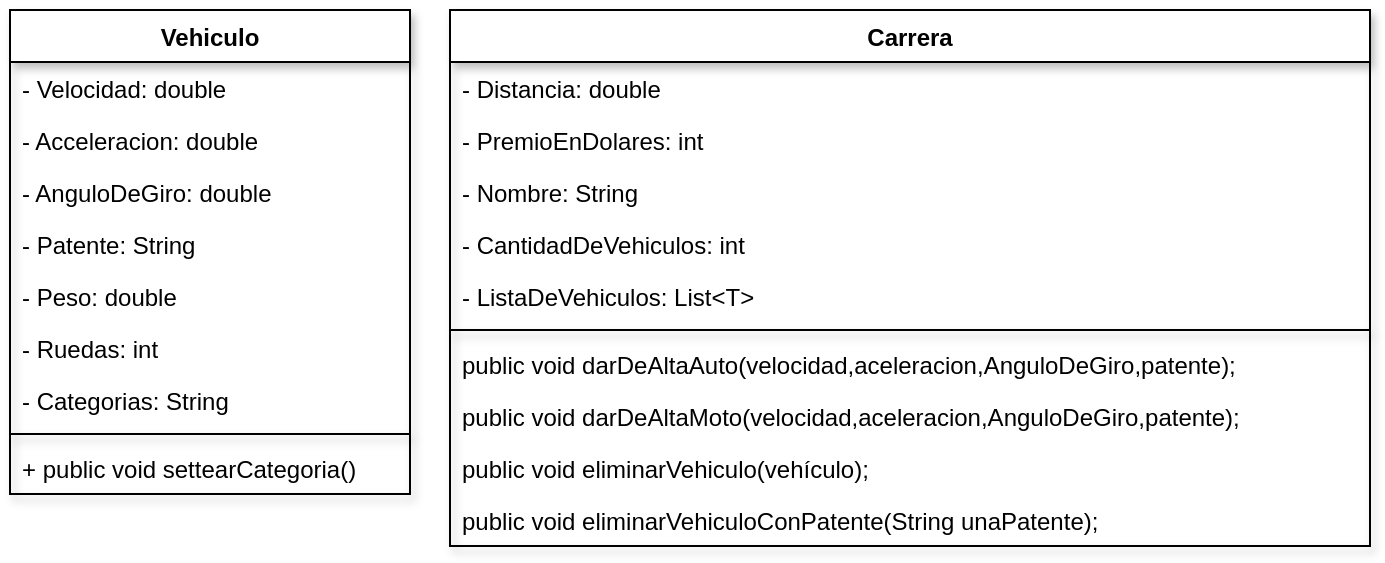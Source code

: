 <mxfile>
    <diagram id="5QzZOe1PZpiifrsRzWSF" name="Page-1">
        <mxGraphModel dx="931" dy="586" grid="1" gridSize="10" guides="1" tooltips="1" connect="1" arrows="1" fold="1" page="1" pageScale="1" pageWidth="827" pageHeight="1169" math="0" shadow="0">
            <root>
                <mxCell id="0"/>
                <mxCell id="1" parent="0"/>
                <mxCell id="19" value="Vehiculo" style="swimlane;fontStyle=1;align=center;verticalAlign=top;childLayout=stackLayout;horizontal=1;startSize=26;horizontalStack=0;resizeParent=1;resizeParentMax=0;resizeLast=0;collapsible=1;marginBottom=0;shadow=1;" vertex="1" parent="1">
                    <mxGeometry x="260" y="130" width="200" height="242" as="geometry"/>
                </mxCell>
                <mxCell id="20" value="- Velocidad: double" style="text;strokeColor=none;fillColor=none;align=left;verticalAlign=top;spacingLeft=4;spacingRight=4;overflow=hidden;rotatable=0;points=[[0,0.5],[1,0.5]];portConstraint=eastwest;shadow=1;" vertex="1" parent="19">
                    <mxGeometry y="26" width="200" height="26" as="geometry"/>
                </mxCell>
                <mxCell id="29" value="- Acceleracion: double" style="text;strokeColor=none;fillColor=none;align=left;verticalAlign=top;spacingLeft=4;spacingRight=4;overflow=hidden;rotatable=0;points=[[0,0.5],[1,0.5]];portConstraint=eastwest;shadow=1;" vertex="1" parent="19">
                    <mxGeometry y="52" width="200" height="26" as="geometry"/>
                </mxCell>
                <mxCell id="28" value="- AnguloDeGiro: double" style="text;strokeColor=none;fillColor=none;align=left;verticalAlign=top;spacingLeft=4;spacingRight=4;overflow=hidden;rotatable=0;points=[[0,0.5],[1,0.5]];portConstraint=eastwest;shadow=1;" vertex="1" parent="19">
                    <mxGeometry y="78" width="200" height="26" as="geometry"/>
                </mxCell>
                <mxCell id="27" value="- Patente: String" style="text;strokeColor=none;fillColor=none;align=left;verticalAlign=top;spacingLeft=4;spacingRight=4;overflow=hidden;rotatable=0;points=[[0,0.5],[1,0.5]];portConstraint=eastwest;shadow=1;" vertex="1" parent="19">
                    <mxGeometry y="104" width="200" height="26" as="geometry"/>
                </mxCell>
                <mxCell id="26" value="- Peso: double" style="text;strokeColor=none;fillColor=none;align=left;verticalAlign=top;spacingLeft=4;spacingRight=4;overflow=hidden;rotatable=0;points=[[0,0.5],[1,0.5]];portConstraint=eastwest;shadow=1;" vertex="1" parent="19">
                    <mxGeometry y="130" width="200" height="26" as="geometry"/>
                </mxCell>
                <mxCell id="25" value="- Ruedas: int" style="text;strokeColor=none;fillColor=none;align=left;verticalAlign=top;spacingLeft=4;spacingRight=4;overflow=hidden;rotatable=0;points=[[0,0.5],[1,0.5]];portConstraint=eastwest;shadow=1;" vertex="1" parent="19">
                    <mxGeometry y="156" width="200" height="26" as="geometry"/>
                </mxCell>
                <mxCell id="24" value="- Categorias: String" style="text;strokeColor=none;fillColor=none;align=left;verticalAlign=top;spacingLeft=4;spacingRight=4;overflow=hidden;rotatable=0;points=[[0,0.5],[1,0.5]];portConstraint=eastwest;shadow=1;" vertex="1" parent="19">
                    <mxGeometry y="182" width="200" height="26" as="geometry"/>
                </mxCell>
                <mxCell id="21" value="" style="line;strokeWidth=1;fillColor=none;align=left;verticalAlign=middle;spacingTop=-1;spacingLeft=3;spacingRight=3;rotatable=0;labelPosition=right;points=[];portConstraint=eastwest;strokeColor=inherit;shadow=1;" vertex="1" parent="19">
                    <mxGeometry y="208" width="200" height="8" as="geometry"/>
                </mxCell>
                <mxCell id="31" value="+ public void settearCategoria()" style="text;strokeColor=none;fillColor=none;align=left;verticalAlign=top;spacingLeft=4;spacingRight=4;overflow=hidden;rotatable=0;points=[[0,0.5],[1,0.5]];portConstraint=eastwest;shadow=1;" vertex="1" parent="19">
                    <mxGeometry y="216" width="200" height="26" as="geometry"/>
                </mxCell>
                <mxCell id="32" value="Carrera" style="swimlane;fontStyle=1;align=center;verticalAlign=top;childLayout=stackLayout;horizontal=1;startSize=26;horizontalStack=0;resizeParent=1;resizeParentMax=0;resizeLast=0;collapsible=1;marginBottom=0;shadow=1;" vertex="1" parent="1">
                    <mxGeometry x="480" y="130" width="460" height="268" as="geometry"/>
                </mxCell>
                <mxCell id="33" value="- Distancia: double" style="text;strokeColor=none;fillColor=none;align=left;verticalAlign=top;spacingLeft=4;spacingRight=4;overflow=hidden;rotatable=0;points=[[0,0.5],[1,0.5]];portConstraint=eastwest;shadow=1;" vertex="1" parent="32">
                    <mxGeometry y="26" width="460" height="26" as="geometry"/>
                </mxCell>
                <mxCell id="39" value="- PremioEnDolares: int" style="text;strokeColor=none;fillColor=none;align=left;verticalAlign=top;spacingLeft=4;spacingRight=4;overflow=hidden;rotatable=0;points=[[0,0.5],[1,0.5]];portConstraint=eastwest;shadow=1;" vertex="1" parent="32">
                    <mxGeometry y="52" width="460" height="26" as="geometry"/>
                </mxCell>
                <mxCell id="38" value="- Nombre: String" style="text;strokeColor=none;fillColor=none;align=left;verticalAlign=top;spacingLeft=4;spacingRight=4;overflow=hidden;rotatable=0;points=[[0,0.5],[1,0.5]];portConstraint=eastwest;shadow=1;" vertex="1" parent="32">
                    <mxGeometry y="78" width="460" height="26" as="geometry"/>
                </mxCell>
                <mxCell id="37" value="- CantidadDeVehiculos: int" style="text;strokeColor=none;fillColor=none;align=left;verticalAlign=top;spacingLeft=4;spacingRight=4;overflow=hidden;rotatable=0;points=[[0,0.5],[1,0.5]];portConstraint=eastwest;shadow=1;" vertex="1" parent="32">
                    <mxGeometry y="104" width="460" height="26" as="geometry"/>
                </mxCell>
                <mxCell id="36" value="- ListaDeVehiculos: List&lt;T&gt;" style="text;strokeColor=none;fillColor=none;align=left;verticalAlign=top;spacingLeft=4;spacingRight=4;overflow=hidden;rotatable=0;points=[[0,0.5],[1,0.5]];portConstraint=eastwest;shadow=1;" vertex="1" parent="32">
                    <mxGeometry y="130" width="460" height="26" as="geometry"/>
                </mxCell>
                <mxCell id="34" value="" style="line;strokeWidth=1;fillColor=none;align=left;verticalAlign=middle;spacingTop=-1;spacingLeft=3;spacingRight=3;rotatable=0;labelPosition=right;points=[];portConstraint=eastwest;strokeColor=inherit;shadow=1;" vertex="1" parent="32">
                    <mxGeometry y="156" width="460" height="8" as="geometry"/>
                </mxCell>
                <mxCell id="35" value="public void darDeAltaAuto(velocidad,aceleracion,AnguloDeGiro,patente);" style="text;strokeColor=none;fillColor=none;align=left;verticalAlign=top;spacingLeft=4;spacingRight=4;overflow=hidden;rotatable=0;points=[[0,0.5],[1,0.5]];portConstraint=eastwest;shadow=1;" vertex="1" parent="32">
                    <mxGeometry y="164" width="460" height="26" as="geometry"/>
                </mxCell>
                <mxCell id="42" value="public void darDeAltaMoto(velocidad,aceleracion,AnguloDeGiro,patente);" style="text;strokeColor=none;fillColor=none;align=left;verticalAlign=top;spacingLeft=4;spacingRight=4;overflow=hidden;rotatable=0;points=[[0,0.5],[1,0.5]];portConstraint=eastwest;shadow=1;" vertex="1" parent="32">
                    <mxGeometry y="190" width="460" height="26" as="geometry"/>
                </mxCell>
                <mxCell id="41" value="public void eliminarVehiculo(vehículo);" style="text;strokeColor=none;fillColor=none;align=left;verticalAlign=top;spacingLeft=4;spacingRight=4;overflow=hidden;rotatable=0;points=[[0,0.5],[1,0.5]];portConstraint=eastwest;shadow=1;" vertex="1" parent="32">
                    <mxGeometry y="216" width="460" height="26" as="geometry"/>
                </mxCell>
                <mxCell id="40" value="public void eliminarVehiculoConPatente(String unaPatente);" style="text;strokeColor=none;fillColor=none;align=left;verticalAlign=top;spacingLeft=4;spacingRight=4;overflow=hidden;rotatable=0;points=[[0,0.5],[1,0.5]];portConstraint=eastwest;shadow=1;" vertex="1" parent="32">
                    <mxGeometry y="242" width="460" height="26" as="geometry"/>
                </mxCell>
            </root>
        </mxGraphModel>
    </diagram>
</mxfile>